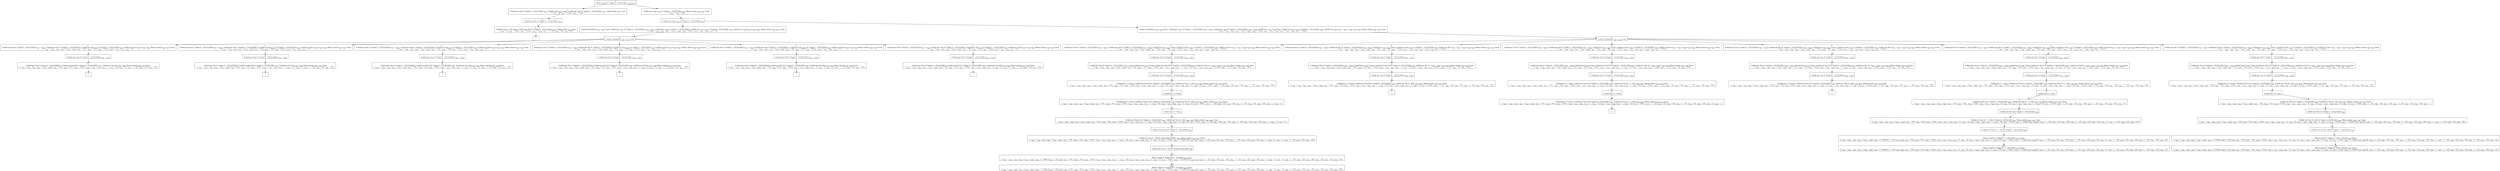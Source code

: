 digraph {
    graph [rankdir=TB
          ,bgcolor=transparent];
    node [shape=box
         ,fillcolor=white
         ,style=filled];
    0 [label=<O <BR/> Memo check (C Triple [1 : [3] [2] [0]]) v<SUB>394</SUB> Trueo>];
    1 [label=<C <BR/> Unfold get One (C Triple [1 : [3] [2] [0]]) v<SUB>422</SUB>, Unfold isNil v<SUB>422</SUB> Trueo, Unfold get Two (C Triple [1 : [3] [2] [0]]) v<SUB>423</SUB>, Unfold isNil v<SUB>423</SUB> Trueo <BR/>  [ v<SUB>394</SUB> &rarr; [], v<SUB>420</SUB> &rarr; Trueo, v<SUB>421</SUB> &rarr; Trueo ] >];
    2 [label=<C <BR/> Unfold one_step v<SUB>424</SUB> (C Triple [1 : [3] [2] [0]]) v<SUB>426</SUB>, Memo check v<SUB>426</SUB> v<SUB>425</SUB> Trueo <BR/>  [ v<SUB>394</SUB> &rarr; v<SUB>424</SUB> : v<SUB>425</SUB> ] >];
    3 [label=<O <BR/> Unfold get One (C Triple [1 : [3] [2] [0]]) v<SUB>422</SUB>>];
    4 [label=<C <BR/> Unfold isNil (1 : [3]) Trueo, Unfold get Two (C Triple [1 : [3] [2] [0]]) v<SUB>423</SUB>, Unfold isNil v<SUB>423</SUB> Trueo <BR/>  [ v<SUB>394</SUB> &rarr; [], v<SUB>420</SUB> &rarr; Trueo, v<SUB>421</SUB> &rarr; Trueo, v<SUB>422</SUB> &rarr; v<SUB>427</SUB>, v<SUB>427</SUB> &rarr; 1 : [3], v<SUB>428</SUB> &rarr; [2], v<SUB>429</SUB> &rarr; [0] ] >];
    5 [label=<_|_>];
    6 [label=<O <BR/> Unfold one_step v<SUB>424</SUB> (C Triple [1 : [3] [2] [0]]) v<SUB>426</SUB>>];
    7 [label=<C <BR/> Unfold notEqStick v<SUB>427</SUB> v<SUB>428</SUB> Trueo, Unfold get v<SUB>427</SUB> (C Triple [1 : [3] [2] [0]]) (v<SUB>431</SUB> : v<SUB>432</SUB>), Unfold get v<SUB>428</SUB> (C Triple [1 : [3] [2] [0]]) [], Unfold set v<SUB>427</SUB> v<SUB>432</SUB> (C Triple [1 : [3] [2] [0]]) v<SUB>434</SUB>, Unfold set v<SUB>428</SUB> [v<SUB>431</SUB>] v<SUB>434</SUB> v<SUB>426</SUB>, Memo check v<SUB>426</SUB> v<SUB>425</SUB> Trueo <BR/>  [ v<SUB>394</SUB> &rarr; v<SUB>424</SUB> : v<SUB>425</SUB>, v<SUB>424</SUB> &rarr; (v<SUB>427</SUB>, v<SUB>428</SUB>), v<SUB>429</SUB> &rarr; Trueo, v<SUB>430</SUB> &rarr; v<SUB>431</SUB> : v<SUB>432</SUB>, v<SUB>433</SUB> &rarr; [] ] >];
    8 [label=<C <BR/> Unfold notEqStick v<SUB>427</SUB> v<SUB>428</SUB> Trueo, Unfold get v<SUB>427</SUB> (C Triple [1 : [3] [2] [0]]) (v<SUB>431</SUB> : v<SUB>432</SUB>), Unfold get v<SUB>428</SUB> (C Triple [1 : [3] [2] [0]]) (v<SUB>435</SUB> : v<SUB>436</SUB>), Unfold less v<SUB>431</SUB> v<SUB>435</SUB> Trueo, Unfold set v<SUB>427</SUB> v<SUB>432</SUB> (C Triple [1 : [3] [2] [0]]) v<SUB>438</SUB>, Unfold set v<SUB>428</SUB> (v<SUB>431</SUB> : v<SUB>435</SUB> : v<SUB>436</SUB>) v<SUB>438</SUB> v<SUB>426</SUB>, Memo check v<SUB>426</SUB> v<SUB>425</SUB> Trueo <BR/>  [ v<SUB>394</SUB> &rarr; v<SUB>424</SUB> : v<SUB>425</SUB>, v<SUB>424</SUB> &rarr; (v<SUB>427</SUB>, v<SUB>428</SUB>), v<SUB>429</SUB> &rarr; Trueo, v<SUB>430</SUB> &rarr; v<SUB>431</SUB> : v<SUB>432</SUB>, v<SUB>433</SUB> &rarr; v<SUB>435</SUB> : v<SUB>436</SUB>, v<SUB>437</SUB> &rarr; Trueo ] >];
    9 [label=<O <BR/> Unfold notEqStick v<SUB>427</SUB> v<SUB>428</SUB> Trueo>];
    10 [label=<C <BR/> Unfold get One (C Triple [1 : [3] [2] [0]]) (v<SUB>431</SUB> : v<SUB>432</SUB>), Unfold get Two (C Triple [1 : [3] [2] [0]]) [], Unfold set One v<SUB>432</SUB> (C Triple [1 : [3] [2] [0]]) v<SUB>434</SUB>, Unfold set Two [v<SUB>431</SUB>] v<SUB>434</SUB> v<SUB>426</SUB>, Memo check v<SUB>426</SUB> v<SUB>425</SUB> Trueo <BR/>  [ v<SUB>394</SUB> &rarr; v<SUB>424</SUB> : v<SUB>425</SUB>, v<SUB>424</SUB> &rarr; (v<SUB>427</SUB>, v<SUB>428</SUB>), v<SUB>427</SUB> &rarr; One, v<SUB>428</SUB> &rarr; Two, v<SUB>429</SUB> &rarr; Trueo, v<SUB>430</SUB> &rarr; v<SUB>431</SUB> : v<SUB>432</SUB>, v<SUB>433</SUB> &rarr; [] ] >];
    11 [label=<C <BR/> Unfold get One (C Triple [1 : [3] [2] [0]]) (v<SUB>431</SUB> : v<SUB>432</SUB>), Unfold get Thr (C Triple [1 : [3] [2] [0]]) [], Unfold set One v<SUB>432</SUB> (C Triple [1 : [3] [2] [0]]) v<SUB>434</SUB>, Unfold set Thr [v<SUB>431</SUB>] v<SUB>434</SUB> v<SUB>426</SUB>, Memo check v<SUB>426</SUB> v<SUB>425</SUB> Trueo <BR/>  [ v<SUB>394</SUB> &rarr; v<SUB>424</SUB> : v<SUB>425</SUB>, v<SUB>424</SUB> &rarr; (v<SUB>427</SUB>, v<SUB>428</SUB>), v<SUB>427</SUB> &rarr; One, v<SUB>428</SUB> &rarr; Thr, v<SUB>429</SUB> &rarr; Trueo, v<SUB>430</SUB> &rarr; v<SUB>431</SUB> : v<SUB>432</SUB>, v<SUB>433</SUB> &rarr; [] ] >];
    12 [label=<C <BR/> Unfold get Two (C Triple [1 : [3] [2] [0]]) (v<SUB>431</SUB> : v<SUB>432</SUB>), Unfold get One (C Triple [1 : [3] [2] [0]]) [], Unfold set Two v<SUB>432</SUB> (C Triple [1 : [3] [2] [0]]) v<SUB>434</SUB>, Unfold set One [v<SUB>431</SUB>] v<SUB>434</SUB> v<SUB>426</SUB>, Memo check v<SUB>426</SUB> v<SUB>425</SUB> Trueo <BR/>  [ v<SUB>394</SUB> &rarr; v<SUB>424</SUB> : v<SUB>425</SUB>, v<SUB>424</SUB> &rarr; (v<SUB>427</SUB>, v<SUB>428</SUB>), v<SUB>427</SUB> &rarr; Two, v<SUB>428</SUB> &rarr; One, v<SUB>429</SUB> &rarr; Trueo, v<SUB>430</SUB> &rarr; v<SUB>431</SUB> : v<SUB>432</SUB>, v<SUB>433</SUB> &rarr; [] ] >];
    13 [label=<C <BR/> Unfold get Two (C Triple [1 : [3] [2] [0]]) (v<SUB>431</SUB> : v<SUB>432</SUB>), Unfold get Thr (C Triple [1 : [3] [2] [0]]) [], Unfold set Two v<SUB>432</SUB> (C Triple [1 : [3] [2] [0]]) v<SUB>434</SUB>, Unfold set Thr [v<SUB>431</SUB>] v<SUB>434</SUB> v<SUB>426</SUB>, Memo check v<SUB>426</SUB> v<SUB>425</SUB> Trueo <BR/>  [ v<SUB>394</SUB> &rarr; v<SUB>424</SUB> : v<SUB>425</SUB>, v<SUB>424</SUB> &rarr; (v<SUB>427</SUB>, v<SUB>428</SUB>), v<SUB>427</SUB> &rarr; Two, v<SUB>428</SUB> &rarr; Thr, v<SUB>429</SUB> &rarr; Trueo, v<SUB>430</SUB> &rarr; v<SUB>431</SUB> : v<SUB>432</SUB>, v<SUB>433</SUB> &rarr; [] ] >];
    14 [label=<C <BR/> Unfold get Thr (C Triple [1 : [3] [2] [0]]) (v<SUB>431</SUB> : v<SUB>432</SUB>), Unfold get One (C Triple [1 : [3] [2] [0]]) [], Unfold set Thr v<SUB>432</SUB> (C Triple [1 : [3] [2] [0]]) v<SUB>434</SUB>, Unfold set One [v<SUB>431</SUB>] v<SUB>434</SUB> v<SUB>426</SUB>, Memo check v<SUB>426</SUB> v<SUB>425</SUB> Trueo <BR/>  [ v<SUB>394</SUB> &rarr; v<SUB>424</SUB> : v<SUB>425</SUB>, v<SUB>424</SUB> &rarr; (v<SUB>427</SUB>, v<SUB>428</SUB>), v<SUB>427</SUB> &rarr; Thr, v<SUB>428</SUB> &rarr; One, v<SUB>429</SUB> &rarr; Trueo, v<SUB>430</SUB> &rarr; v<SUB>431</SUB> : v<SUB>432</SUB>, v<SUB>433</SUB> &rarr; [] ] >];
    15 [label=<C <BR/> Unfold get Thr (C Triple [1 : [3] [2] [0]]) (v<SUB>431</SUB> : v<SUB>432</SUB>), Unfold get Two (C Triple [1 : [3] [2] [0]]) [], Unfold set Thr v<SUB>432</SUB> (C Triple [1 : [3] [2] [0]]) v<SUB>434</SUB>, Unfold set Two [v<SUB>431</SUB>] v<SUB>434</SUB> v<SUB>426</SUB>, Memo check v<SUB>426</SUB> v<SUB>425</SUB> Trueo <BR/>  [ v<SUB>394</SUB> &rarr; v<SUB>424</SUB> : v<SUB>425</SUB>, v<SUB>424</SUB> &rarr; (v<SUB>427</SUB>, v<SUB>428</SUB>), v<SUB>427</SUB> &rarr; Thr, v<SUB>428</SUB> &rarr; Two, v<SUB>429</SUB> &rarr; Trueo, v<SUB>430</SUB> &rarr; v<SUB>431</SUB> : v<SUB>432</SUB>, v<SUB>433</SUB> &rarr; [] ] >];
    16 [label=<O <BR/> Unfold get One (C Triple [1 : [3] [2] [0]]) (v<SUB>431</SUB> : v<SUB>432</SUB>)>];
    17 [label=<C <BR/> Unfold get Two (C Triple [1 : [3] [2] [0]]) [], Unfold set One [3] (C Triple [1 : [3] [2] [0]]) v<SUB>434</SUB>, Unfold set Two [1] v<SUB>434</SUB> v<SUB>426</SUB>, Memo check v<SUB>426</SUB> v<SUB>425</SUB> Trueo <BR/>  [ v<SUB>394</SUB> &rarr; v<SUB>424</SUB> : v<SUB>425</SUB>, v<SUB>424</SUB> &rarr; (v<SUB>427</SUB>, v<SUB>428</SUB>), v<SUB>427</SUB> &rarr; One, v<SUB>428</SUB> &rarr; Two, v<SUB>429</SUB> &rarr; Trueo, v<SUB>430</SUB> &rarr; v<SUB>431</SUB> : v<SUB>432</SUB>, v<SUB>431</SUB> &rarr; 1, v<SUB>432</SUB> &rarr; [3], v<SUB>433</SUB> &rarr; [], v<SUB>439</SUB> &rarr; 1 : [3], v<SUB>440</SUB> &rarr; [2], v<SUB>441</SUB> &rarr; [0] ] >];
    18 [label=<_|_>];
    19 [label=<O <BR/> Unfold get One (C Triple [1 : [3] [2] [0]]) (v<SUB>431</SUB> : v<SUB>432</SUB>)>];
    20 [label=<C <BR/> Unfold get Thr (C Triple [1 : [3] [2] [0]]) [], Unfold set One [3] (C Triple [1 : [3] [2] [0]]) v<SUB>434</SUB>, Unfold set Thr [1] v<SUB>434</SUB> v<SUB>426</SUB>, Memo check v<SUB>426</SUB> v<SUB>425</SUB> Trueo <BR/>  [ v<SUB>394</SUB> &rarr; v<SUB>424</SUB> : v<SUB>425</SUB>, v<SUB>424</SUB> &rarr; (v<SUB>427</SUB>, v<SUB>428</SUB>), v<SUB>427</SUB> &rarr; One, v<SUB>428</SUB> &rarr; Thr, v<SUB>429</SUB> &rarr; Trueo, v<SUB>430</SUB> &rarr; v<SUB>431</SUB> : v<SUB>432</SUB>, v<SUB>431</SUB> &rarr; 1, v<SUB>432</SUB> &rarr; [3], v<SUB>433</SUB> &rarr; [], v<SUB>439</SUB> &rarr; 1 : [3], v<SUB>440</SUB> &rarr; [2], v<SUB>441</SUB> &rarr; [0] ] >];
    21 [label=<_|_>];
    22 [label=<O <BR/> Unfold get Two (C Triple [1 : [3] [2] [0]]) (v<SUB>431</SUB> : v<SUB>432</SUB>)>];
    23 [label=<C <BR/> Unfold get One (C Triple [1 : [3] [2] [0]]) [], Unfold set Two [] (C Triple [1 : [3] [2] [0]]) v<SUB>434</SUB>, Unfold set One [2] v<SUB>434</SUB> v<SUB>426</SUB>, Memo check v<SUB>426</SUB> v<SUB>425</SUB> Trueo <BR/>  [ v<SUB>394</SUB> &rarr; v<SUB>424</SUB> : v<SUB>425</SUB>, v<SUB>424</SUB> &rarr; (v<SUB>427</SUB>, v<SUB>428</SUB>), v<SUB>427</SUB> &rarr; Two, v<SUB>428</SUB> &rarr; One, v<SUB>429</SUB> &rarr; Trueo, v<SUB>430</SUB> &rarr; v<SUB>431</SUB> : v<SUB>432</SUB>, v<SUB>431</SUB> &rarr; 2, v<SUB>432</SUB> &rarr; [], v<SUB>433</SUB> &rarr; [], v<SUB>439</SUB> &rarr; 1 : [3], v<SUB>440</SUB> &rarr; [2], v<SUB>441</SUB> &rarr; [0] ] >];
    24 [label=<_|_>];
    25 [label=<O <BR/> Unfold get Two (C Triple [1 : [3] [2] [0]]) (v<SUB>431</SUB> : v<SUB>432</SUB>)>];
    26 [label=<C <BR/> Unfold get Thr (C Triple [1 : [3] [2] [0]]) [], Unfold set Two [] (C Triple [1 : [3] [2] [0]]) v<SUB>434</SUB>, Unfold set Thr [2] v<SUB>434</SUB> v<SUB>426</SUB>, Memo check v<SUB>426</SUB> v<SUB>425</SUB> Trueo <BR/>  [ v<SUB>394</SUB> &rarr; v<SUB>424</SUB> : v<SUB>425</SUB>, v<SUB>424</SUB> &rarr; (v<SUB>427</SUB>, v<SUB>428</SUB>), v<SUB>427</SUB> &rarr; Two, v<SUB>428</SUB> &rarr; Thr, v<SUB>429</SUB> &rarr; Trueo, v<SUB>430</SUB> &rarr; v<SUB>431</SUB> : v<SUB>432</SUB>, v<SUB>431</SUB> &rarr; 2, v<SUB>432</SUB> &rarr; [], v<SUB>433</SUB> &rarr; [], v<SUB>439</SUB> &rarr; 1 : [3], v<SUB>440</SUB> &rarr; [2], v<SUB>441</SUB> &rarr; [0] ] >];
    27 [label=<_|_>];
    28 [label=<O <BR/> Unfold get Thr (C Triple [1 : [3] [2] [0]]) (v<SUB>431</SUB> : v<SUB>432</SUB>)>];
    29 [label=<C <BR/> Unfold get One (C Triple [1 : [3] [2] [0]]) [], Unfold set Thr [] (C Triple [1 : [3] [2] [0]]) v<SUB>434</SUB>, Unfold set One [0] v<SUB>434</SUB> v<SUB>426</SUB>, Memo check v<SUB>426</SUB> v<SUB>425</SUB> Trueo <BR/>  [ v<SUB>394</SUB> &rarr; v<SUB>424</SUB> : v<SUB>425</SUB>, v<SUB>424</SUB> &rarr; (v<SUB>427</SUB>, v<SUB>428</SUB>), v<SUB>427</SUB> &rarr; Thr, v<SUB>428</SUB> &rarr; One, v<SUB>429</SUB> &rarr; Trueo, v<SUB>430</SUB> &rarr; v<SUB>431</SUB> : v<SUB>432</SUB>, v<SUB>431</SUB> &rarr; 0, v<SUB>432</SUB> &rarr; [], v<SUB>433</SUB> &rarr; [], v<SUB>439</SUB> &rarr; 1 : [3], v<SUB>440</SUB> &rarr; [2], v<SUB>441</SUB> &rarr; [0] ] >];
    30 [label=<_|_>];
    31 [label=<O <BR/> Unfold get Thr (C Triple [1 : [3] [2] [0]]) (v<SUB>431</SUB> : v<SUB>432</SUB>)>];
    32 [label=<C <BR/> Unfold get Two (C Triple [1 : [3] [2] [0]]) [], Unfold set Thr [] (C Triple [1 : [3] [2] [0]]) v<SUB>434</SUB>, Unfold set Two [0] v<SUB>434</SUB> v<SUB>426</SUB>, Memo check v<SUB>426</SUB> v<SUB>425</SUB> Trueo <BR/>  [ v<SUB>394</SUB> &rarr; v<SUB>424</SUB> : v<SUB>425</SUB>, v<SUB>424</SUB> &rarr; (v<SUB>427</SUB>, v<SUB>428</SUB>), v<SUB>427</SUB> &rarr; Thr, v<SUB>428</SUB> &rarr; Two, v<SUB>429</SUB> &rarr; Trueo, v<SUB>430</SUB> &rarr; v<SUB>431</SUB> : v<SUB>432</SUB>, v<SUB>431</SUB> &rarr; 0, v<SUB>432</SUB> &rarr; [], v<SUB>433</SUB> &rarr; [], v<SUB>439</SUB> &rarr; 1 : [3], v<SUB>440</SUB> &rarr; [2], v<SUB>441</SUB> &rarr; [0] ] >];
    33 [label=<_|_>];
    34 [label=<O <BR/> Unfold notEqStick v<SUB>427</SUB> v<SUB>428</SUB> Trueo>];
    35 [label=<C <BR/> Unfold get One (C Triple [1 : [3] [2] [0]]) (v<SUB>431</SUB> : v<SUB>432</SUB>), Unfold get Two (C Triple [1 : [3] [2] [0]]) (v<SUB>435</SUB> : v<SUB>436</SUB>), Unfold less v<SUB>431</SUB> v<SUB>435</SUB> Trueo, Unfold set One v<SUB>432</SUB> (C Triple [1 : [3] [2] [0]]) v<SUB>438</SUB>, Unfold set Two (v<SUB>431</SUB> : v<SUB>435</SUB> : v<SUB>436</SUB>) v<SUB>438</SUB> v<SUB>426</SUB>, Memo check v<SUB>426</SUB> v<SUB>425</SUB> Trueo <BR/>  [ v<SUB>394</SUB> &rarr; v<SUB>424</SUB> : v<SUB>425</SUB>, v<SUB>424</SUB> &rarr; (v<SUB>427</SUB>, v<SUB>428</SUB>), v<SUB>427</SUB> &rarr; One, v<SUB>428</SUB> &rarr; Two, v<SUB>429</SUB> &rarr; Trueo, v<SUB>430</SUB> &rarr; v<SUB>431</SUB> : v<SUB>432</SUB>, v<SUB>433</SUB> &rarr; v<SUB>435</SUB> : v<SUB>436</SUB>, v<SUB>437</SUB> &rarr; Trueo ] >];
    36 [label=<C <BR/> Unfold get One (C Triple [1 : [3] [2] [0]]) (v<SUB>431</SUB> : v<SUB>432</SUB>), Unfold get Thr (C Triple [1 : [3] [2] [0]]) (v<SUB>435</SUB> : v<SUB>436</SUB>), Unfold less v<SUB>431</SUB> v<SUB>435</SUB> Trueo, Unfold set One v<SUB>432</SUB> (C Triple [1 : [3] [2] [0]]) v<SUB>438</SUB>, Unfold set Thr (v<SUB>431</SUB> : v<SUB>435</SUB> : v<SUB>436</SUB>) v<SUB>438</SUB> v<SUB>426</SUB>, Memo check v<SUB>426</SUB> v<SUB>425</SUB> Trueo <BR/>  [ v<SUB>394</SUB> &rarr; v<SUB>424</SUB> : v<SUB>425</SUB>, v<SUB>424</SUB> &rarr; (v<SUB>427</SUB>, v<SUB>428</SUB>), v<SUB>427</SUB> &rarr; One, v<SUB>428</SUB> &rarr; Thr, v<SUB>429</SUB> &rarr; Trueo, v<SUB>430</SUB> &rarr; v<SUB>431</SUB> : v<SUB>432</SUB>, v<SUB>433</SUB> &rarr; v<SUB>435</SUB> : v<SUB>436</SUB>, v<SUB>437</SUB> &rarr; Trueo ] >];
    37 [label=<C <BR/> Unfold get Two (C Triple [1 : [3] [2] [0]]) (v<SUB>431</SUB> : v<SUB>432</SUB>), Unfold get One (C Triple [1 : [3] [2] [0]]) (v<SUB>435</SUB> : v<SUB>436</SUB>), Unfold less v<SUB>431</SUB> v<SUB>435</SUB> Trueo, Unfold set Two v<SUB>432</SUB> (C Triple [1 : [3] [2] [0]]) v<SUB>438</SUB>, Unfold set One (v<SUB>431</SUB> : v<SUB>435</SUB> : v<SUB>436</SUB>) v<SUB>438</SUB> v<SUB>426</SUB>, Memo check v<SUB>426</SUB> v<SUB>425</SUB> Trueo <BR/>  [ v<SUB>394</SUB> &rarr; v<SUB>424</SUB> : v<SUB>425</SUB>, v<SUB>424</SUB> &rarr; (v<SUB>427</SUB>, v<SUB>428</SUB>), v<SUB>427</SUB> &rarr; Two, v<SUB>428</SUB> &rarr; One, v<SUB>429</SUB> &rarr; Trueo, v<SUB>430</SUB> &rarr; v<SUB>431</SUB> : v<SUB>432</SUB>, v<SUB>433</SUB> &rarr; v<SUB>435</SUB> : v<SUB>436</SUB>, v<SUB>437</SUB> &rarr; Trueo ] >];
    38 [label=<C <BR/> Unfold get Two (C Triple [1 : [3] [2] [0]]) (v<SUB>431</SUB> : v<SUB>432</SUB>), Unfold get Thr (C Triple [1 : [3] [2] [0]]) (v<SUB>435</SUB> : v<SUB>436</SUB>), Unfold less v<SUB>431</SUB> v<SUB>435</SUB> Trueo, Unfold set Two v<SUB>432</SUB> (C Triple [1 : [3] [2] [0]]) v<SUB>438</SUB>, Unfold set Thr (v<SUB>431</SUB> : v<SUB>435</SUB> : v<SUB>436</SUB>) v<SUB>438</SUB> v<SUB>426</SUB>, Memo check v<SUB>426</SUB> v<SUB>425</SUB> Trueo <BR/>  [ v<SUB>394</SUB> &rarr; v<SUB>424</SUB> : v<SUB>425</SUB>, v<SUB>424</SUB> &rarr; (v<SUB>427</SUB>, v<SUB>428</SUB>), v<SUB>427</SUB> &rarr; Two, v<SUB>428</SUB> &rarr; Thr, v<SUB>429</SUB> &rarr; Trueo, v<SUB>430</SUB> &rarr; v<SUB>431</SUB> : v<SUB>432</SUB>, v<SUB>433</SUB> &rarr; v<SUB>435</SUB> : v<SUB>436</SUB>, v<SUB>437</SUB> &rarr; Trueo ] >];
    39 [label=<C <BR/> Unfold get Thr (C Triple [1 : [3] [2] [0]]) (v<SUB>431</SUB> : v<SUB>432</SUB>), Unfold get One (C Triple [1 : [3] [2] [0]]) (v<SUB>435</SUB> : v<SUB>436</SUB>), Unfold less v<SUB>431</SUB> v<SUB>435</SUB> Trueo, Unfold set Thr v<SUB>432</SUB> (C Triple [1 : [3] [2] [0]]) v<SUB>438</SUB>, Unfold set One (v<SUB>431</SUB> : v<SUB>435</SUB> : v<SUB>436</SUB>) v<SUB>438</SUB> v<SUB>426</SUB>, Memo check v<SUB>426</SUB> v<SUB>425</SUB> Trueo <BR/>  [ v<SUB>394</SUB> &rarr; v<SUB>424</SUB> : v<SUB>425</SUB>, v<SUB>424</SUB> &rarr; (v<SUB>427</SUB>, v<SUB>428</SUB>), v<SUB>427</SUB> &rarr; Thr, v<SUB>428</SUB> &rarr; One, v<SUB>429</SUB> &rarr; Trueo, v<SUB>430</SUB> &rarr; v<SUB>431</SUB> : v<SUB>432</SUB>, v<SUB>433</SUB> &rarr; v<SUB>435</SUB> : v<SUB>436</SUB>, v<SUB>437</SUB> &rarr; Trueo ] >];
    40 [label=<C <BR/> Unfold get Thr (C Triple [1 : [3] [2] [0]]) (v<SUB>431</SUB> : v<SUB>432</SUB>), Unfold get Two (C Triple [1 : [3] [2] [0]]) (v<SUB>435</SUB> : v<SUB>436</SUB>), Unfold less v<SUB>431</SUB> v<SUB>435</SUB> Trueo, Unfold set Thr v<SUB>432</SUB> (C Triple [1 : [3] [2] [0]]) v<SUB>438</SUB>, Unfold set Two (v<SUB>431</SUB> : v<SUB>435</SUB> : v<SUB>436</SUB>) v<SUB>438</SUB> v<SUB>426</SUB>, Memo check v<SUB>426</SUB> v<SUB>425</SUB> Trueo <BR/>  [ v<SUB>394</SUB> &rarr; v<SUB>424</SUB> : v<SUB>425</SUB>, v<SUB>424</SUB> &rarr; (v<SUB>427</SUB>, v<SUB>428</SUB>), v<SUB>427</SUB> &rarr; Thr, v<SUB>428</SUB> &rarr; Two, v<SUB>429</SUB> &rarr; Trueo, v<SUB>430</SUB> &rarr; v<SUB>431</SUB> : v<SUB>432</SUB>, v<SUB>433</SUB> &rarr; v<SUB>435</SUB> : v<SUB>436</SUB>, v<SUB>437</SUB> &rarr; Trueo ] >];
    41 [label=<O <BR/> Unfold get One (C Triple [1 : [3] [2] [0]]) (v<SUB>431</SUB> : v<SUB>432</SUB>)>];
    42 [label=<C <BR/> Unfold get Two (C Triple [1 : [3] [2] [0]]) (v<SUB>435</SUB> : v<SUB>436</SUB>), Unfold less 1 v<SUB>435</SUB> Trueo, Unfold set One [3] (C Triple [1 : [3] [2] [0]]) v<SUB>438</SUB>, Unfold set Two (1 : v<SUB>435</SUB> : v<SUB>436</SUB>) v<SUB>438</SUB> v<SUB>426</SUB>, Memo check v<SUB>426</SUB> v<SUB>425</SUB> Trueo <BR/>  [ v<SUB>394</SUB> &rarr; v<SUB>424</SUB> : v<SUB>425</SUB>, v<SUB>424</SUB> &rarr; (v<SUB>427</SUB>, v<SUB>428</SUB>), v<SUB>427</SUB> &rarr; One, v<SUB>428</SUB> &rarr; Two, v<SUB>429</SUB> &rarr; Trueo, v<SUB>430</SUB> &rarr; v<SUB>431</SUB> : v<SUB>432</SUB>, v<SUB>431</SUB> &rarr; 1, v<SUB>432</SUB> &rarr; [3], v<SUB>433</SUB> &rarr; v<SUB>435</SUB> : v<SUB>436</SUB>, v<SUB>437</SUB> &rarr; Trueo, v<SUB>439</SUB> &rarr; 1 : [3], v<SUB>440</SUB> &rarr; [2], v<SUB>441</SUB> &rarr; [0] ] >];
    43 [label=<O <BR/> Unfold get Two (C Triple [1 : [3] [2] [0]]) (v<SUB>435</SUB> : v<SUB>436</SUB>)>];
    44 [label=<C <BR/> Unfold less 1 2 Trueo, Unfold set One [3] (C Triple [1 : [3] [2] [0]]) v<SUB>438</SUB>, Unfold set Two (1 : [2]) v<SUB>438</SUB> v<SUB>426</SUB>, Memo check v<SUB>426</SUB> v<SUB>425</SUB> Trueo <BR/>  [ v<SUB>394</SUB> &rarr; v<SUB>424</SUB> : v<SUB>425</SUB>, v<SUB>424</SUB> &rarr; (v<SUB>427</SUB>, v<SUB>428</SUB>), v<SUB>427</SUB> &rarr; One, v<SUB>428</SUB> &rarr; Two, v<SUB>429</SUB> &rarr; Trueo, v<SUB>430</SUB> &rarr; v<SUB>431</SUB> : v<SUB>432</SUB>, v<SUB>431</SUB> &rarr; 1, v<SUB>432</SUB> &rarr; [3], v<SUB>433</SUB> &rarr; v<SUB>435</SUB> : v<SUB>436</SUB>, v<SUB>435</SUB> &rarr; 2, v<SUB>436</SUB> &rarr; [], v<SUB>437</SUB> &rarr; Trueo, v<SUB>439</SUB> &rarr; 1 : [3], v<SUB>440</SUB> &rarr; [2], v<SUB>441</SUB> &rarr; [0], v<SUB>442</SUB> &rarr; 1 : [3], v<SUB>443</SUB> &rarr; [2], v<SUB>444</SUB> &rarr; [0] ] >];
    45 [label=<O <BR/> Unfold less 1 2 Trueo>];
    46 [label=<C <BR/> Unfold less 0 1 Trueo, Unfold set One [3] (C Triple [1 : [3] [2] [0]]) v<SUB>438</SUB>, Unfold set Two (1 : [2]) v<SUB>438</SUB> v<SUB>426</SUB>, Memo check v<SUB>426</SUB> v<SUB>425</SUB> Trueo <BR/>  [ v<SUB>394</SUB> &rarr; v<SUB>424</SUB> : v<SUB>425</SUB>, v<SUB>424</SUB> &rarr; (v<SUB>427</SUB>, v<SUB>428</SUB>), v<SUB>427</SUB> &rarr; One, v<SUB>428</SUB> &rarr; Two, v<SUB>429</SUB> &rarr; Trueo, v<SUB>430</SUB> &rarr; v<SUB>431</SUB> : v<SUB>432</SUB>, v<SUB>431</SUB> &rarr; 1, v<SUB>432</SUB> &rarr; [3], v<SUB>433</SUB> &rarr; v<SUB>435</SUB> : v<SUB>436</SUB>, v<SUB>435</SUB> &rarr; 2, v<SUB>436</SUB> &rarr; [], v<SUB>437</SUB> &rarr; Trueo, v<SUB>439</SUB> &rarr; 1 : [3], v<SUB>440</SUB> &rarr; [2], v<SUB>441</SUB> &rarr; [0], v<SUB>442</SUB> &rarr; 1 : [3], v<SUB>443</SUB> &rarr; [2], v<SUB>444</SUB> &rarr; [0], v<SUB>445</SUB> &rarr; 1, v<SUB>446</SUB> &rarr; 0 ] >];
    47 [label=<O <BR/> Unfold less 0 1 Trueo>];
    48 [label=<C <BR/> Unfold set One [3] (C Triple [1 : [3] [2] [0]]) v<SUB>438</SUB>, Unfold set Two (1 : [2]) v<SUB>438</SUB> v<SUB>426</SUB>, Memo check v<SUB>426</SUB> v<SUB>425</SUB> Trueo <BR/>  [ v<SUB>394</SUB> &rarr; v<SUB>424</SUB> : v<SUB>425</SUB>, v<SUB>424</SUB> &rarr; (v<SUB>427</SUB>, v<SUB>428</SUB>), v<SUB>427</SUB> &rarr; One, v<SUB>428</SUB> &rarr; Two, v<SUB>429</SUB> &rarr; Trueo, v<SUB>430</SUB> &rarr; v<SUB>431</SUB> : v<SUB>432</SUB>, v<SUB>431</SUB> &rarr; 1, v<SUB>432</SUB> &rarr; [3], v<SUB>433</SUB> &rarr; v<SUB>435</SUB> : v<SUB>436</SUB>, v<SUB>435</SUB> &rarr; 2, v<SUB>436</SUB> &rarr; [], v<SUB>437</SUB> &rarr; Trueo, v<SUB>439</SUB> &rarr; 1 : [3], v<SUB>440</SUB> &rarr; [2], v<SUB>441</SUB> &rarr; [0], v<SUB>442</SUB> &rarr; 1 : [3], v<SUB>443</SUB> &rarr; [2], v<SUB>444</SUB> &rarr; [0], v<SUB>445</SUB> &rarr; 1, v<SUB>446</SUB> &rarr; 0, v<SUB>447</SUB> &rarr; 0 ] >];
    49 [label=<O <BR/> Unfold set One [3] (C Triple [1 : [3] [2] [0]]) v<SUB>438</SUB>>];
    50 [label=<C <BR/> Unfold set Two (1 : [2]) (C Triple [[3] [2] [0]]) v<SUB>426</SUB>, Memo check v<SUB>426</SUB> v<SUB>425</SUB> Trueo <BR/>  [ v<SUB>394</SUB> &rarr; v<SUB>424</SUB> : v<SUB>425</SUB>, v<SUB>424</SUB> &rarr; (v<SUB>427</SUB>, v<SUB>428</SUB>), v<SUB>427</SUB> &rarr; One, v<SUB>428</SUB> &rarr; Two, v<SUB>429</SUB> &rarr; Trueo, v<SUB>430</SUB> &rarr; v<SUB>431</SUB> : v<SUB>432</SUB>, v<SUB>431</SUB> &rarr; 1, v<SUB>432</SUB> &rarr; [3], v<SUB>433</SUB> &rarr; v<SUB>435</SUB> : v<SUB>436</SUB>, v<SUB>435</SUB> &rarr; 2, v<SUB>436</SUB> &rarr; [], v<SUB>437</SUB> &rarr; Trueo, v<SUB>438</SUB> &rarr; C Triple [[3] v<SUB>450</SUB> v<SUB>451</SUB>], v<SUB>439</SUB> &rarr; 1 : [3], v<SUB>440</SUB> &rarr; [2], v<SUB>441</SUB> &rarr; [0], v<SUB>442</SUB> &rarr; 1 : [3], v<SUB>443</SUB> &rarr; [2], v<SUB>444</SUB> &rarr; [0], v<SUB>445</SUB> &rarr; 1, v<SUB>446</SUB> &rarr; 0, v<SUB>447</SUB> &rarr; 0, v<SUB>449</SUB> &rarr; 1 : [3], v<SUB>450</SUB> &rarr; [2], v<SUB>451</SUB> &rarr; [0] ] >];
    51 [label=<O <BR/> Unfold set Two (1 : [2]) (C Triple [[3] [2] [0]]) v<SUB>426</SUB>>];
    52 [label=<C <BR/> Memo check (C Triple [[3] 1 : [2] [0]]) v<SUB>425</SUB> Trueo <BR/>  [ v<SUB>394</SUB> &rarr; v<SUB>424</SUB> : v<SUB>425</SUB>, v<SUB>424</SUB> &rarr; (v<SUB>427</SUB>, v<SUB>428</SUB>), v<SUB>426</SUB> &rarr; C Triple [v<SUB>452</SUB> 1 : [2] v<SUB>454</SUB>], v<SUB>427</SUB> &rarr; One, v<SUB>428</SUB> &rarr; Two, v<SUB>429</SUB> &rarr; Trueo, v<SUB>430</SUB> &rarr; v<SUB>431</SUB> : v<SUB>432</SUB>, v<SUB>431</SUB> &rarr; 1, v<SUB>432</SUB> &rarr; [3], v<SUB>433</SUB> &rarr; v<SUB>435</SUB> : v<SUB>436</SUB>, v<SUB>435</SUB> &rarr; 2, v<SUB>436</SUB> &rarr; [], v<SUB>437</SUB> &rarr; Trueo, v<SUB>438</SUB> &rarr; C Triple [[3] v<SUB>450</SUB> v<SUB>451</SUB>], v<SUB>439</SUB> &rarr; 1 : [3], v<SUB>440</SUB> &rarr; [2], v<SUB>441</SUB> &rarr; [0], v<SUB>442</SUB> &rarr; 1 : [3], v<SUB>443</SUB> &rarr; [2], v<SUB>444</SUB> &rarr; [0], v<SUB>445</SUB> &rarr; 1, v<SUB>446</SUB> &rarr; 0, v<SUB>447</SUB> &rarr; 0, v<SUB>449</SUB> &rarr; 1 : [3], v<SUB>450</SUB> &rarr; [2], v<SUB>451</SUB> &rarr; [0], v<SUB>452</SUB> &rarr; [3], v<SUB>453</SUB> &rarr; [2], v<SUB>454</SUB> &rarr; [0] ] >];
    53 [label=<Leaf <BR/> Memo check (C Triple [[3] 1 : [2] [0]]) v<SUB>425</SUB> Trueo <BR/>  [ v<SUB>394</SUB> &rarr; v<SUB>424</SUB> : v<SUB>425</SUB>, v<SUB>424</SUB> &rarr; (v<SUB>427</SUB>, v<SUB>428</SUB>), v<SUB>426</SUB> &rarr; C Triple [v<SUB>452</SUB> 1 : [2] v<SUB>454</SUB>], v<SUB>427</SUB> &rarr; One, v<SUB>428</SUB> &rarr; Two, v<SUB>429</SUB> &rarr; Trueo, v<SUB>430</SUB> &rarr; v<SUB>431</SUB> : v<SUB>432</SUB>, v<SUB>431</SUB> &rarr; 1, v<SUB>432</SUB> &rarr; [3], v<SUB>433</SUB> &rarr; v<SUB>435</SUB> : v<SUB>436</SUB>, v<SUB>435</SUB> &rarr; 2, v<SUB>436</SUB> &rarr; [], v<SUB>437</SUB> &rarr; Trueo, v<SUB>438</SUB> &rarr; C Triple [[3] v<SUB>450</SUB> v<SUB>451</SUB>], v<SUB>439</SUB> &rarr; 1 : [3], v<SUB>440</SUB> &rarr; [2], v<SUB>441</SUB> &rarr; [0], v<SUB>442</SUB> &rarr; 1 : [3], v<SUB>443</SUB> &rarr; [2], v<SUB>444</SUB> &rarr; [0], v<SUB>445</SUB> &rarr; 1, v<SUB>446</SUB> &rarr; 0, v<SUB>447</SUB> &rarr; 0, v<SUB>449</SUB> &rarr; 1 : [3], v<SUB>450</SUB> &rarr; [2], v<SUB>451</SUB> &rarr; [0], v<SUB>452</SUB> &rarr; [3], v<SUB>453</SUB> &rarr; [2], v<SUB>454</SUB> &rarr; [0] ] >];
    54 [label=<O <BR/> Unfold get One (C Triple [1 : [3] [2] [0]]) (v<SUB>431</SUB> : v<SUB>432</SUB>)>];
    55 [label=<C <BR/> Unfold get Thr (C Triple [1 : [3] [2] [0]]) (v<SUB>435</SUB> : v<SUB>436</SUB>), Unfold less 1 v<SUB>435</SUB> Trueo, Unfold set One [3] (C Triple [1 : [3] [2] [0]]) v<SUB>438</SUB>, Unfold set Thr (1 : v<SUB>435</SUB> : v<SUB>436</SUB>) v<SUB>438</SUB> v<SUB>426</SUB>, Memo check v<SUB>426</SUB> v<SUB>425</SUB> Trueo <BR/>  [ v<SUB>394</SUB> &rarr; v<SUB>424</SUB> : v<SUB>425</SUB>, v<SUB>424</SUB> &rarr; (v<SUB>427</SUB>, v<SUB>428</SUB>), v<SUB>427</SUB> &rarr; One, v<SUB>428</SUB> &rarr; Thr, v<SUB>429</SUB> &rarr; Trueo, v<SUB>430</SUB> &rarr; v<SUB>431</SUB> : v<SUB>432</SUB>, v<SUB>431</SUB> &rarr; 1, v<SUB>432</SUB> &rarr; [3], v<SUB>433</SUB> &rarr; v<SUB>435</SUB> : v<SUB>436</SUB>, v<SUB>437</SUB> &rarr; Trueo, v<SUB>439</SUB> &rarr; 1 : [3], v<SUB>440</SUB> &rarr; [2], v<SUB>441</SUB> &rarr; [0] ] >];
    56 [label=<O <BR/> Unfold get Thr (C Triple [1 : [3] [2] [0]]) (v<SUB>435</SUB> : v<SUB>436</SUB>)>];
    57 [label=<C <BR/> Unfold less 1 0 Trueo, Unfold set One [3] (C Triple [1 : [3] [2] [0]]) v<SUB>438</SUB>, Unfold set Thr (1 : [0]) v<SUB>438</SUB> v<SUB>426</SUB>, Memo check v<SUB>426</SUB> v<SUB>425</SUB> Trueo <BR/>  [ v<SUB>394</SUB> &rarr; v<SUB>424</SUB> : v<SUB>425</SUB>, v<SUB>424</SUB> &rarr; (v<SUB>427</SUB>, v<SUB>428</SUB>), v<SUB>427</SUB> &rarr; One, v<SUB>428</SUB> &rarr; Thr, v<SUB>429</SUB> &rarr; Trueo, v<SUB>430</SUB> &rarr; v<SUB>431</SUB> : v<SUB>432</SUB>, v<SUB>431</SUB> &rarr; 1, v<SUB>432</SUB> &rarr; [3], v<SUB>433</SUB> &rarr; v<SUB>435</SUB> : v<SUB>436</SUB>, v<SUB>435</SUB> &rarr; 0, v<SUB>436</SUB> &rarr; [], v<SUB>437</SUB> &rarr; Trueo, v<SUB>439</SUB> &rarr; 1 : [3], v<SUB>440</SUB> &rarr; [2], v<SUB>441</SUB> &rarr; [0], v<SUB>442</SUB> &rarr; 1 : [3], v<SUB>443</SUB> &rarr; [2], v<SUB>444</SUB> &rarr; [0] ] >];
    58 [label=<_|_>];
    59 [label=<O <BR/> Unfold get Two (C Triple [1 : [3] [2] [0]]) (v<SUB>431</SUB> : v<SUB>432</SUB>)>];
    60 [label=<C <BR/> Unfold get One (C Triple [1 : [3] [2] [0]]) (v<SUB>435</SUB> : v<SUB>436</SUB>), Unfold less 2 v<SUB>435</SUB> Trueo, Unfold set Two [] (C Triple [1 : [3] [2] [0]]) v<SUB>438</SUB>, Unfold set One (2 : v<SUB>435</SUB> : v<SUB>436</SUB>) v<SUB>438</SUB> v<SUB>426</SUB>, Memo check v<SUB>426</SUB> v<SUB>425</SUB> Trueo <BR/>  [ v<SUB>394</SUB> &rarr; v<SUB>424</SUB> : v<SUB>425</SUB>, v<SUB>424</SUB> &rarr; (v<SUB>427</SUB>, v<SUB>428</SUB>), v<SUB>427</SUB> &rarr; Two, v<SUB>428</SUB> &rarr; One, v<SUB>429</SUB> &rarr; Trueo, v<SUB>430</SUB> &rarr; v<SUB>431</SUB> : v<SUB>432</SUB>, v<SUB>431</SUB> &rarr; 2, v<SUB>432</SUB> &rarr; [], v<SUB>433</SUB> &rarr; v<SUB>435</SUB> : v<SUB>436</SUB>, v<SUB>437</SUB> &rarr; Trueo, v<SUB>439</SUB> &rarr; 1 : [3], v<SUB>440</SUB> &rarr; [2], v<SUB>441</SUB> &rarr; [0] ] >];
    61 [label=<O <BR/> Unfold get One (C Triple [1 : [3] [2] [0]]) (v<SUB>435</SUB> : v<SUB>436</SUB>)>];
    62 [label=<C <BR/> Unfold less 2 1 Trueo, Unfold set Two [] (C Triple [1 : [3] [2] [0]]) v<SUB>438</SUB>, Unfold set One (2 : 1 : [3]) v<SUB>438</SUB> v<SUB>426</SUB>, Memo check v<SUB>426</SUB> v<SUB>425</SUB> Trueo <BR/>  [ v<SUB>394</SUB> &rarr; v<SUB>424</SUB> : v<SUB>425</SUB>, v<SUB>424</SUB> &rarr; (v<SUB>427</SUB>, v<SUB>428</SUB>), v<SUB>427</SUB> &rarr; Two, v<SUB>428</SUB> &rarr; One, v<SUB>429</SUB> &rarr; Trueo, v<SUB>430</SUB> &rarr; v<SUB>431</SUB> : v<SUB>432</SUB>, v<SUB>431</SUB> &rarr; 2, v<SUB>432</SUB> &rarr; [], v<SUB>433</SUB> &rarr; v<SUB>435</SUB> : v<SUB>436</SUB>, v<SUB>435</SUB> &rarr; 1, v<SUB>436</SUB> &rarr; [3], v<SUB>437</SUB> &rarr; Trueo, v<SUB>439</SUB> &rarr; 1 : [3], v<SUB>440</SUB> &rarr; [2], v<SUB>441</SUB> &rarr; [0], v<SUB>442</SUB> &rarr; 1 : [3], v<SUB>443</SUB> &rarr; [2], v<SUB>444</SUB> &rarr; [0] ] >];
    63 [label=<O <BR/> Unfold less 2 1 Trueo>];
    64 [label=<C <BR/> Unfold less 1 0 Trueo, Unfold set Two [] (C Triple [1 : [3] [2] [0]]) v<SUB>438</SUB>, Unfold set One (2 : 1 : [3]) v<SUB>438</SUB> v<SUB>426</SUB>, Memo check v<SUB>426</SUB> v<SUB>425</SUB> Trueo <BR/>  [ v<SUB>394</SUB> &rarr; v<SUB>424</SUB> : v<SUB>425</SUB>, v<SUB>424</SUB> &rarr; (v<SUB>427</SUB>, v<SUB>428</SUB>), v<SUB>427</SUB> &rarr; Two, v<SUB>428</SUB> &rarr; One, v<SUB>429</SUB> &rarr; Trueo, v<SUB>430</SUB> &rarr; v<SUB>431</SUB> : v<SUB>432</SUB>, v<SUB>431</SUB> &rarr; 2, v<SUB>432</SUB> &rarr; [], v<SUB>433</SUB> &rarr; v<SUB>435</SUB> : v<SUB>436</SUB>, v<SUB>435</SUB> &rarr; 1, v<SUB>436</SUB> &rarr; [3], v<SUB>437</SUB> &rarr; Trueo, v<SUB>439</SUB> &rarr; 1 : [3], v<SUB>440</SUB> &rarr; [2], v<SUB>441</SUB> &rarr; [0], v<SUB>442</SUB> &rarr; 1 : [3], v<SUB>443</SUB> &rarr; [2], v<SUB>444</SUB> &rarr; [0], v<SUB>445</SUB> &rarr; 0, v<SUB>446</SUB> &rarr; 1 ] >];
    65 [label=<_|_>];
    66 [label=<O <BR/> Unfold get Two (C Triple [1 : [3] [2] [0]]) (v<SUB>431</SUB> : v<SUB>432</SUB>)>];
    67 [label=<C <BR/> Unfold get Thr (C Triple [1 : [3] [2] [0]]) (v<SUB>435</SUB> : v<SUB>436</SUB>), Unfold less 2 v<SUB>435</SUB> Trueo, Unfold set Two [] (C Triple [1 : [3] [2] [0]]) v<SUB>438</SUB>, Unfold set Thr (2 : v<SUB>435</SUB> : v<SUB>436</SUB>) v<SUB>438</SUB> v<SUB>426</SUB>, Memo check v<SUB>426</SUB> v<SUB>425</SUB> Trueo <BR/>  [ v<SUB>394</SUB> &rarr; v<SUB>424</SUB> : v<SUB>425</SUB>, v<SUB>424</SUB> &rarr; (v<SUB>427</SUB>, v<SUB>428</SUB>), v<SUB>427</SUB> &rarr; Two, v<SUB>428</SUB> &rarr; Thr, v<SUB>429</SUB> &rarr; Trueo, v<SUB>430</SUB> &rarr; v<SUB>431</SUB> : v<SUB>432</SUB>, v<SUB>431</SUB> &rarr; 2, v<SUB>432</SUB> &rarr; [], v<SUB>433</SUB> &rarr; v<SUB>435</SUB> : v<SUB>436</SUB>, v<SUB>437</SUB> &rarr; Trueo, v<SUB>439</SUB> &rarr; 1 : [3], v<SUB>440</SUB> &rarr; [2], v<SUB>441</SUB> &rarr; [0] ] >];
    68 [label=<O <BR/> Unfold get Thr (C Triple [1 : [3] [2] [0]]) (v<SUB>435</SUB> : v<SUB>436</SUB>)>];
    69 [label=<C <BR/> Unfold less 2 0 Trueo, Unfold set Two [] (C Triple [1 : [3] [2] [0]]) v<SUB>438</SUB>, Unfold set Thr (2 : [0]) v<SUB>438</SUB> v<SUB>426</SUB>, Memo check v<SUB>426</SUB> v<SUB>425</SUB> Trueo <BR/>  [ v<SUB>394</SUB> &rarr; v<SUB>424</SUB> : v<SUB>425</SUB>, v<SUB>424</SUB> &rarr; (v<SUB>427</SUB>, v<SUB>428</SUB>), v<SUB>427</SUB> &rarr; Two, v<SUB>428</SUB> &rarr; Thr, v<SUB>429</SUB> &rarr; Trueo, v<SUB>430</SUB> &rarr; v<SUB>431</SUB> : v<SUB>432</SUB>, v<SUB>431</SUB> &rarr; 2, v<SUB>432</SUB> &rarr; [], v<SUB>433</SUB> &rarr; v<SUB>435</SUB> : v<SUB>436</SUB>, v<SUB>435</SUB> &rarr; 0, v<SUB>436</SUB> &rarr; [], v<SUB>437</SUB> &rarr; Trueo, v<SUB>439</SUB> &rarr; 1 : [3], v<SUB>440</SUB> &rarr; [2], v<SUB>441</SUB> &rarr; [0], v<SUB>442</SUB> &rarr; 1 : [3], v<SUB>443</SUB> &rarr; [2], v<SUB>444</SUB> &rarr; [0] ] >];
    70 [label=<_|_>];
    71 [label=<O <BR/> Unfold get Thr (C Triple [1 : [3] [2] [0]]) (v<SUB>431</SUB> : v<SUB>432</SUB>)>];
    72 [label=<C <BR/> Unfold get One (C Triple [1 : [3] [2] [0]]) (v<SUB>435</SUB> : v<SUB>436</SUB>), Unfold less 0 v<SUB>435</SUB> Trueo, Unfold set Thr [] (C Triple [1 : [3] [2] [0]]) v<SUB>438</SUB>, Unfold set One (0 : v<SUB>435</SUB> : v<SUB>436</SUB>) v<SUB>438</SUB> v<SUB>426</SUB>, Memo check v<SUB>426</SUB> v<SUB>425</SUB> Trueo <BR/>  [ v<SUB>394</SUB> &rarr; v<SUB>424</SUB> : v<SUB>425</SUB>, v<SUB>424</SUB> &rarr; (v<SUB>427</SUB>, v<SUB>428</SUB>), v<SUB>427</SUB> &rarr; Thr, v<SUB>428</SUB> &rarr; One, v<SUB>429</SUB> &rarr; Trueo, v<SUB>430</SUB> &rarr; v<SUB>431</SUB> : v<SUB>432</SUB>, v<SUB>431</SUB> &rarr; 0, v<SUB>432</SUB> &rarr; [], v<SUB>433</SUB> &rarr; v<SUB>435</SUB> : v<SUB>436</SUB>, v<SUB>437</SUB> &rarr; Trueo, v<SUB>439</SUB> &rarr; 1 : [3], v<SUB>440</SUB> &rarr; [2], v<SUB>441</SUB> &rarr; [0] ] >];
    73 [label=<O <BR/> Unfold get One (C Triple [1 : [3] [2] [0]]) (v<SUB>435</SUB> : v<SUB>436</SUB>)>];
    74 [label=<C <BR/> Unfold less 0 1 Trueo, Unfold set Thr [] (C Triple [1 : [3] [2] [0]]) v<SUB>438</SUB>, Unfold set One (0 : 1 : [3]) v<SUB>438</SUB> v<SUB>426</SUB>, Memo check v<SUB>426</SUB> v<SUB>425</SUB> Trueo <BR/>  [ v<SUB>394</SUB> &rarr; v<SUB>424</SUB> : v<SUB>425</SUB>, v<SUB>424</SUB> &rarr; (v<SUB>427</SUB>, v<SUB>428</SUB>), v<SUB>427</SUB> &rarr; Thr, v<SUB>428</SUB> &rarr; One, v<SUB>429</SUB> &rarr; Trueo, v<SUB>430</SUB> &rarr; v<SUB>431</SUB> : v<SUB>432</SUB>, v<SUB>431</SUB> &rarr; 0, v<SUB>432</SUB> &rarr; [], v<SUB>433</SUB> &rarr; v<SUB>435</SUB> : v<SUB>436</SUB>, v<SUB>435</SUB> &rarr; 1, v<SUB>436</SUB> &rarr; [3], v<SUB>437</SUB> &rarr; Trueo, v<SUB>439</SUB> &rarr; 1 : [3], v<SUB>440</SUB> &rarr; [2], v<SUB>441</SUB> &rarr; [0], v<SUB>442</SUB> &rarr; 1 : [3], v<SUB>443</SUB> &rarr; [2], v<SUB>444</SUB> &rarr; [0] ] >];
    75 [label=<O <BR/> Unfold less 0 1 Trueo>];
    76 [label=<C <BR/> Unfold set Thr [] (C Triple [1 : [3] [2] [0]]) v<SUB>438</SUB>, Unfold set One (0 : 1 : [3]) v<SUB>438</SUB> v<SUB>426</SUB>, Memo check v<SUB>426</SUB> v<SUB>425</SUB> Trueo <BR/>  [ v<SUB>394</SUB> &rarr; v<SUB>424</SUB> : v<SUB>425</SUB>, v<SUB>424</SUB> &rarr; (v<SUB>427</SUB>, v<SUB>428</SUB>), v<SUB>427</SUB> &rarr; Thr, v<SUB>428</SUB> &rarr; One, v<SUB>429</SUB> &rarr; Trueo, v<SUB>430</SUB> &rarr; v<SUB>431</SUB> : v<SUB>432</SUB>, v<SUB>431</SUB> &rarr; 0, v<SUB>432</SUB> &rarr; [], v<SUB>433</SUB> &rarr; v<SUB>435</SUB> : v<SUB>436</SUB>, v<SUB>435</SUB> &rarr; 1, v<SUB>436</SUB> &rarr; [3], v<SUB>437</SUB> &rarr; Trueo, v<SUB>439</SUB> &rarr; 1 : [3], v<SUB>440</SUB> &rarr; [2], v<SUB>441</SUB> &rarr; [0], v<SUB>442</SUB> &rarr; 1 : [3], v<SUB>443</SUB> &rarr; [2], v<SUB>444</SUB> &rarr; [0], v<SUB>445</SUB> &rarr; 0 ] >];
    77 [label=<O <BR/> Unfold set Thr [] (C Triple [1 : [3] [2] [0]]) v<SUB>438</SUB>>];
    78 [label=<C <BR/> Unfold set One (0 : 1 : [3]) (C Triple [1 : [3] [2] []]) v<SUB>426</SUB>, Memo check v<SUB>426</SUB> v<SUB>425</SUB> Trueo <BR/>  [ v<SUB>394</SUB> &rarr; v<SUB>424</SUB> : v<SUB>425</SUB>, v<SUB>424</SUB> &rarr; (v<SUB>427</SUB>, v<SUB>428</SUB>), v<SUB>427</SUB> &rarr; Thr, v<SUB>428</SUB> &rarr; One, v<SUB>429</SUB> &rarr; Trueo, v<SUB>430</SUB> &rarr; v<SUB>431</SUB> : v<SUB>432</SUB>, v<SUB>431</SUB> &rarr; 0, v<SUB>432</SUB> &rarr; [], v<SUB>433</SUB> &rarr; v<SUB>435</SUB> : v<SUB>436</SUB>, v<SUB>435</SUB> &rarr; 1, v<SUB>436</SUB> &rarr; [3], v<SUB>437</SUB> &rarr; Trueo, v<SUB>438</SUB> &rarr; C Triple [v<SUB>447</SUB> v<SUB>448</SUB> []], v<SUB>439</SUB> &rarr; 1 : [3], v<SUB>440</SUB> &rarr; [2], v<SUB>441</SUB> &rarr; [0], v<SUB>442</SUB> &rarr; 1 : [3], v<SUB>443</SUB> &rarr; [2], v<SUB>444</SUB> &rarr; [0], v<SUB>445</SUB> &rarr; 0, v<SUB>447</SUB> &rarr; 1 : [3], v<SUB>448</SUB> &rarr; [2], v<SUB>449</SUB> &rarr; [0] ] >];
    79 [label=<O <BR/> Unfold set One (0 : 1 : [3]) (C Triple [1 : [3] [2] []]) v<SUB>426</SUB>>];
    80 [label=<C <BR/> Memo check (C Triple [0 : 1 : [3] [2] []]) v<SUB>425</SUB> Trueo <BR/>  [ v<SUB>394</SUB> &rarr; v<SUB>424</SUB> : v<SUB>425</SUB>, v<SUB>424</SUB> &rarr; (v<SUB>427</SUB>, v<SUB>428</SUB>), v<SUB>426</SUB> &rarr; C Triple [0 : 1 : [3] v<SUB>451</SUB> v<SUB>452</SUB>], v<SUB>427</SUB> &rarr; Thr, v<SUB>428</SUB> &rarr; One, v<SUB>429</SUB> &rarr; Trueo, v<SUB>430</SUB> &rarr; v<SUB>431</SUB> : v<SUB>432</SUB>, v<SUB>431</SUB> &rarr; 0, v<SUB>432</SUB> &rarr; [], v<SUB>433</SUB> &rarr; v<SUB>435</SUB> : v<SUB>436</SUB>, v<SUB>435</SUB> &rarr; 1, v<SUB>436</SUB> &rarr; [3], v<SUB>437</SUB> &rarr; Trueo, v<SUB>438</SUB> &rarr; C Triple [v<SUB>447</SUB> v<SUB>448</SUB> []], v<SUB>439</SUB> &rarr; 1 : [3], v<SUB>440</SUB> &rarr; [2], v<SUB>441</SUB> &rarr; [0], v<SUB>442</SUB> &rarr; 1 : [3], v<SUB>443</SUB> &rarr; [2], v<SUB>444</SUB> &rarr; [0], v<SUB>445</SUB> &rarr; 0, v<SUB>447</SUB> &rarr; 1 : [3], v<SUB>448</SUB> &rarr; [2], v<SUB>449</SUB> &rarr; [0], v<SUB>450</SUB> &rarr; 1 : [3], v<SUB>451</SUB> &rarr; [2], v<SUB>452</SUB> &rarr; [] ] >];
    81 [label=<Leaf <BR/> Memo check (C Triple [0 : 1 : [3] [2] []]) v<SUB>425</SUB> Trueo <BR/>  [ v<SUB>394</SUB> &rarr; v<SUB>424</SUB> : v<SUB>425</SUB>, v<SUB>424</SUB> &rarr; (v<SUB>427</SUB>, v<SUB>428</SUB>), v<SUB>426</SUB> &rarr; C Triple [0 : 1 : [3] v<SUB>451</SUB> v<SUB>452</SUB>], v<SUB>427</SUB> &rarr; Thr, v<SUB>428</SUB> &rarr; One, v<SUB>429</SUB> &rarr; Trueo, v<SUB>430</SUB> &rarr; v<SUB>431</SUB> : v<SUB>432</SUB>, v<SUB>431</SUB> &rarr; 0, v<SUB>432</SUB> &rarr; [], v<SUB>433</SUB> &rarr; v<SUB>435</SUB> : v<SUB>436</SUB>, v<SUB>435</SUB> &rarr; 1, v<SUB>436</SUB> &rarr; [3], v<SUB>437</SUB> &rarr; Trueo, v<SUB>438</SUB> &rarr; C Triple [v<SUB>447</SUB> v<SUB>448</SUB> []], v<SUB>439</SUB> &rarr; 1 : [3], v<SUB>440</SUB> &rarr; [2], v<SUB>441</SUB> &rarr; [0], v<SUB>442</SUB> &rarr; 1 : [3], v<SUB>443</SUB> &rarr; [2], v<SUB>444</SUB> &rarr; [0], v<SUB>445</SUB> &rarr; 0, v<SUB>447</SUB> &rarr; 1 : [3], v<SUB>448</SUB> &rarr; [2], v<SUB>449</SUB> &rarr; [0], v<SUB>450</SUB> &rarr; 1 : [3], v<SUB>451</SUB> &rarr; [2], v<SUB>452</SUB> &rarr; [] ] >];
    82 [label=<O <BR/> Unfold get Thr (C Triple [1 : [3] [2] [0]]) (v<SUB>431</SUB> : v<SUB>432</SUB>)>];
    83 [label=<C <BR/> Unfold get Two (C Triple [1 : [3] [2] [0]]) (v<SUB>435</SUB> : v<SUB>436</SUB>), Unfold less 0 v<SUB>435</SUB> Trueo, Unfold set Thr [] (C Triple [1 : [3] [2] [0]]) v<SUB>438</SUB>, Unfold set Two (0 : v<SUB>435</SUB> : v<SUB>436</SUB>) v<SUB>438</SUB> v<SUB>426</SUB>, Memo check v<SUB>426</SUB> v<SUB>425</SUB> Trueo <BR/>  [ v<SUB>394</SUB> &rarr; v<SUB>424</SUB> : v<SUB>425</SUB>, v<SUB>424</SUB> &rarr; (v<SUB>427</SUB>, v<SUB>428</SUB>), v<SUB>427</SUB> &rarr; Thr, v<SUB>428</SUB> &rarr; Two, v<SUB>429</SUB> &rarr; Trueo, v<SUB>430</SUB> &rarr; v<SUB>431</SUB> : v<SUB>432</SUB>, v<SUB>431</SUB> &rarr; 0, v<SUB>432</SUB> &rarr; [], v<SUB>433</SUB> &rarr; v<SUB>435</SUB> : v<SUB>436</SUB>, v<SUB>437</SUB> &rarr; Trueo, v<SUB>439</SUB> &rarr; 1 : [3], v<SUB>440</SUB> &rarr; [2], v<SUB>441</SUB> &rarr; [0] ] >];
    84 [label=<O <BR/> Unfold get Two (C Triple [1 : [3] [2] [0]]) (v<SUB>435</SUB> : v<SUB>436</SUB>)>];
    85 [label=<C <BR/> Unfold less 0 2 Trueo, Unfold set Thr [] (C Triple [1 : [3] [2] [0]]) v<SUB>438</SUB>, Unfold set Two (0 : [2]) v<SUB>438</SUB> v<SUB>426</SUB>, Memo check v<SUB>426</SUB> v<SUB>425</SUB> Trueo <BR/>  [ v<SUB>394</SUB> &rarr; v<SUB>424</SUB> : v<SUB>425</SUB>, v<SUB>424</SUB> &rarr; (v<SUB>427</SUB>, v<SUB>428</SUB>), v<SUB>427</SUB> &rarr; Thr, v<SUB>428</SUB> &rarr; Two, v<SUB>429</SUB> &rarr; Trueo, v<SUB>430</SUB> &rarr; v<SUB>431</SUB> : v<SUB>432</SUB>, v<SUB>431</SUB> &rarr; 0, v<SUB>432</SUB> &rarr; [], v<SUB>433</SUB> &rarr; v<SUB>435</SUB> : v<SUB>436</SUB>, v<SUB>435</SUB> &rarr; 2, v<SUB>436</SUB> &rarr; [], v<SUB>437</SUB> &rarr; Trueo, v<SUB>439</SUB> &rarr; 1 : [3], v<SUB>440</SUB> &rarr; [2], v<SUB>441</SUB> &rarr; [0], v<SUB>442</SUB> &rarr; 1 : [3], v<SUB>443</SUB> &rarr; [2], v<SUB>444</SUB> &rarr; [0] ] >];
    86 [label=<O <BR/> Unfold less 0 2 Trueo>];
    87 [label=<C <BR/> Unfold set Thr [] (C Triple [1 : [3] [2] [0]]) v<SUB>438</SUB>, Unfold set Two (0 : [2]) v<SUB>438</SUB> v<SUB>426</SUB>, Memo check v<SUB>426</SUB> v<SUB>425</SUB> Trueo <BR/>  [ v<SUB>394</SUB> &rarr; v<SUB>424</SUB> : v<SUB>425</SUB>, v<SUB>424</SUB> &rarr; (v<SUB>427</SUB>, v<SUB>428</SUB>), v<SUB>427</SUB> &rarr; Thr, v<SUB>428</SUB> &rarr; Two, v<SUB>429</SUB> &rarr; Trueo, v<SUB>430</SUB> &rarr; v<SUB>431</SUB> : v<SUB>432</SUB>, v<SUB>431</SUB> &rarr; 0, v<SUB>432</SUB> &rarr; [], v<SUB>433</SUB> &rarr; v<SUB>435</SUB> : v<SUB>436</SUB>, v<SUB>435</SUB> &rarr; 2, v<SUB>436</SUB> &rarr; [], v<SUB>437</SUB> &rarr; Trueo, v<SUB>439</SUB> &rarr; 1 : [3], v<SUB>440</SUB> &rarr; [2], v<SUB>441</SUB> &rarr; [0], v<SUB>442</SUB> &rarr; 1 : [3], v<SUB>443</SUB> &rarr; [2], v<SUB>444</SUB> &rarr; [0], v<SUB>445</SUB> &rarr; 1 ] >];
    88 [label=<O <BR/> Unfold set Thr [] (C Triple [1 : [3] [2] [0]]) v<SUB>438</SUB>>];
    89 [label=<C <BR/> Unfold set Two (0 : [2]) (C Triple [1 : [3] [2] []]) v<SUB>426</SUB>, Memo check v<SUB>426</SUB> v<SUB>425</SUB> Trueo <BR/>  [ v<SUB>394</SUB> &rarr; v<SUB>424</SUB> : v<SUB>425</SUB>, v<SUB>424</SUB> &rarr; (v<SUB>427</SUB>, v<SUB>428</SUB>), v<SUB>427</SUB> &rarr; Thr, v<SUB>428</SUB> &rarr; Two, v<SUB>429</SUB> &rarr; Trueo, v<SUB>430</SUB> &rarr; v<SUB>431</SUB> : v<SUB>432</SUB>, v<SUB>431</SUB> &rarr; 0, v<SUB>432</SUB> &rarr; [], v<SUB>433</SUB> &rarr; v<SUB>435</SUB> : v<SUB>436</SUB>, v<SUB>435</SUB> &rarr; 2, v<SUB>436</SUB> &rarr; [], v<SUB>437</SUB> &rarr; Trueo, v<SUB>438</SUB> &rarr; C Triple [v<SUB>447</SUB> v<SUB>448</SUB> []], v<SUB>439</SUB> &rarr; 1 : [3], v<SUB>440</SUB> &rarr; [2], v<SUB>441</SUB> &rarr; [0], v<SUB>442</SUB> &rarr; 1 : [3], v<SUB>443</SUB> &rarr; [2], v<SUB>444</SUB> &rarr; [0], v<SUB>445</SUB> &rarr; 1, v<SUB>447</SUB> &rarr; 1 : [3], v<SUB>448</SUB> &rarr; [2], v<SUB>449</SUB> &rarr; [0] ] >];
    90 [label=<O <BR/> Unfold set Two (0 : [2]) (C Triple [1 : [3] [2] []]) v<SUB>426</SUB>>];
    91 [label=<C <BR/> Memo check (C Triple [1 : [3] 0 : [2] []]) v<SUB>425</SUB> Trueo <BR/>  [ v<SUB>394</SUB> &rarr; v<SUB>424</SUB> : v<SUB>425</SUB>, v<SUB>424</SUB> &rarr; (v<SUB>427</SUB>, v<SUB>428</SUB>), v<SUB>426</SUB> &rarr; C Triple [v<SUB>450</SUB> 0 : [2] v<SUB>452</SUB>], v<SUB>427</SUB> &rarr; Thr, v<SUB>428</SUB> &rarr; Two, v<SUB>429</SUB> &rarr; Trueo, v<SUB>430</SUB> &rarr; v<SUB>431</SUB> : v<SUB>432</SUB>, v<SUB>431</SUB> &rarr; 0, v<SUB>432</SUB> &rarr; [], v<SUB>433</SUB> &rarr; v<SUB>435</SUB> : v<SUB>436</SUB>, v<SUB>435</SUB> &rarr; 2, v<SUB>436</SUB> &rarr; [], v<SUB>437</SUB> &rarr; Trueo, v<SUB>438</SUB> &rarr; C Triple [v<SUB>447</SUB> v<SUB>448</SUB> []], v<SUB>439</SUB> &rarr; 1 : [3], v<SUB>440</SUB> &rarr; [2], v<SUB>441</SUB> &rarr; [0], v<SUB>442</SUB> &rarr; 1 : [3], v<SUB>443</SUB> &rarr; [2], v<SUB>444</SUB> &rarr; [0], v<SUB>445</SUB> &rarr; 1, v<SUB>447</SUB> &rarr; 1 : [3], v<SUB>448</SUB> &rarr; [2], v<SUB>449</SUB> &rarr; [0], v<SUB>450</SUB> &rarr; 1 : [3], v<SUB>451</SUB> &rarr; [2], v<SUB>452</SUB> &rarr; [] ] >];
    92 [label=<Leaf <BR/> Memo check (C Triple [1 : [3] 0 : [2] []]) v<SUB>425</SUB> Trueo <BR/>  [ v<SUB>394</SUB> &rarr; v<SUB>424</SUB> : v<SUB>425</SUB>, v<SUB>424</SUB> &rarr; (v<SUB>427</SUB>, v<SUB>428</SUB>), v<SUB>426</SUB> &rarr; C Triple [v<SUB>450</SUB> 0 : [2] v<SUB>452</SUB>], v<SUB>427</SUB> &rarr; Thr, v<SUB>428</SUB> &rarr; Two, v<SUB>429</SUB> &rarr; Trueo, v<SUB>430</SUB> &rarr; v<SUB>431</SUB> : v<SUB>432</SUB>, v<SUB>431</SUB> &rarr; 0, v<SUB>432</SUB> &rarr; [], v<SUB>433</SUB> &rarr; v<SUB>435</SUB> : v<SUB>436</SUB>, v<SUB>435</SUB> &rarr; 2, v<SUB>436</SUB> &rarr; [], v<SUB>437</SUB> &rarr; Trueo, v<SUB>438</SUB> &rarr; C Triple [v<SUB>447</SUB> v<SUB>448</SUB> []], v<SUB>439</SUB> &rarr; 1 : [3], v<SUB>440</SUB> &rarr; [2], v<SUB>441</SUB> &rarr; [0], v<SUB>442</SUB> &rarr; 1 : [3], v<SUB>443</SUB> &rarr; [2], v<SUB>444</SUB> &rarr; [0], v<SUB>445</SUB> &rarr; 1, v<SUB>447</SUB> &rarr; 1 : [3], v<SUB>448</SUB> &rarr; [2], v<SUB>449</SUB> &rarr; [0], v<SUB>450</SUB> &rarr; 1 : [3], v<SUB>451</SUB> &rarr; [2], v<SUB>452</SUB> &rarr; [] ] >];
    0 -> 1 [label=""];
    0 -> 2 [label=""];
    1 -> 3 [label=""];
    2 -> 6 [label=""];
    3 -> 4 [label=""];
    4 -> 5 [label=""];
    6 -> 7 [label=""];
    6 -> 8 [label=""];
    7 -> 9 [label=""];
    8 -> 34 [label=""];
    9 -> 10 [label=""];
    9 -> 11 [label=""];
    9 -> 12 [label=""];
    9 -> 13 [label=""];
    9 -> 14 [label=""];
    9 -> 15 [label=""];
    10 -> 16 [label=""];
    11 -> 19 [label=""];
    12 -> 22 [label=""];
    13 -> 25 [label=""];
    14 -> 28 [label=""];
    15 -> 31 [label=""];
    16 -> 17 [label=""];
    17 -> 18 [label=""];
    19 -> 20 [label=""];
    20 -> 21 [label=""];
    22 -> 23 [label=""];
    23 -> 24 [label=""];
    25 -> 26 [label=""];
    26 -> 27 [label=""];
    28 -> 29 [label=""];
    29 -> 30 [label=""];
    31 -> 32 [label=""];
    32 -> 33 [label=""];
    34 -> 35 [label=""];
    34 -> 36 [label=""];
    34 -> 37 [label=""];
    34 -> 38 [label=""];
    34 -> 39 [label=""];
    34 -> 40 [label=""];
    35 -> 41 [label=""];
    36 -> 54 [label=""];
    37 -> 59 [label=""];
    38 -> 66 [label=""];
    39 -> 71 [label=""];
    40 -> 82 [label=""];
    41 -> 42 [label=""];
    42 -> 43 [label=""];
    43 -> 44 [label=""];
    44 -> 45 [label=""];
    45 -> 46 [label=""];
    46 -> 47 [label=""];
    47 -> 48 [label=""];
    48 -> 49 [label=""];
    49 -> 50 [label=""];
    50 -> 51 [label=""];
    51 -> 52 [label=""];
    52 -> 53 [label=""];
    54 -> 55 [label=""];
    55 -> 56 [label=""];
    56 -> 57 [label=""];
    57 -> 58 [label=""];
    59 -> 60 [label=""];
    60 -> 61 [label=""];
    61 -> 62 [label=""];
    62 -> 63 [label=""];
    63 -> 64 [label=""];
    64 -> 65 [label=""];
    66 -> 67 [label=""];
    67 -> 68 [label=""];
    68 -> 69 [label=""];
    69 -> 70 [label=""];
    71 -> 72 [label=""];
    72 -> 73 [label=""];
    73 -> 74 [label=""];
    74 -> 75 [label=""];
    75 -> 76 [label=""];
    76 -> 77 [label=""];
    77 -> 78 [label=""];
    78 -> 79 [label=""];
    79 -> 80 [label=""];
    80 -> 81 [label=""];
    82 -> 83 [label=""];
    83 -> 84 [label=""];
    84 -> 85 [label=""];
    85 -> 86 [label=""];
    86 -> 87 [label=""];
    87 -> 88 [label=""];
    88 -> 89 [label=""];
    89 -> 90 [label=""];
    90 -> 91 [label=""];
    91 -> 92 [label=""];
}